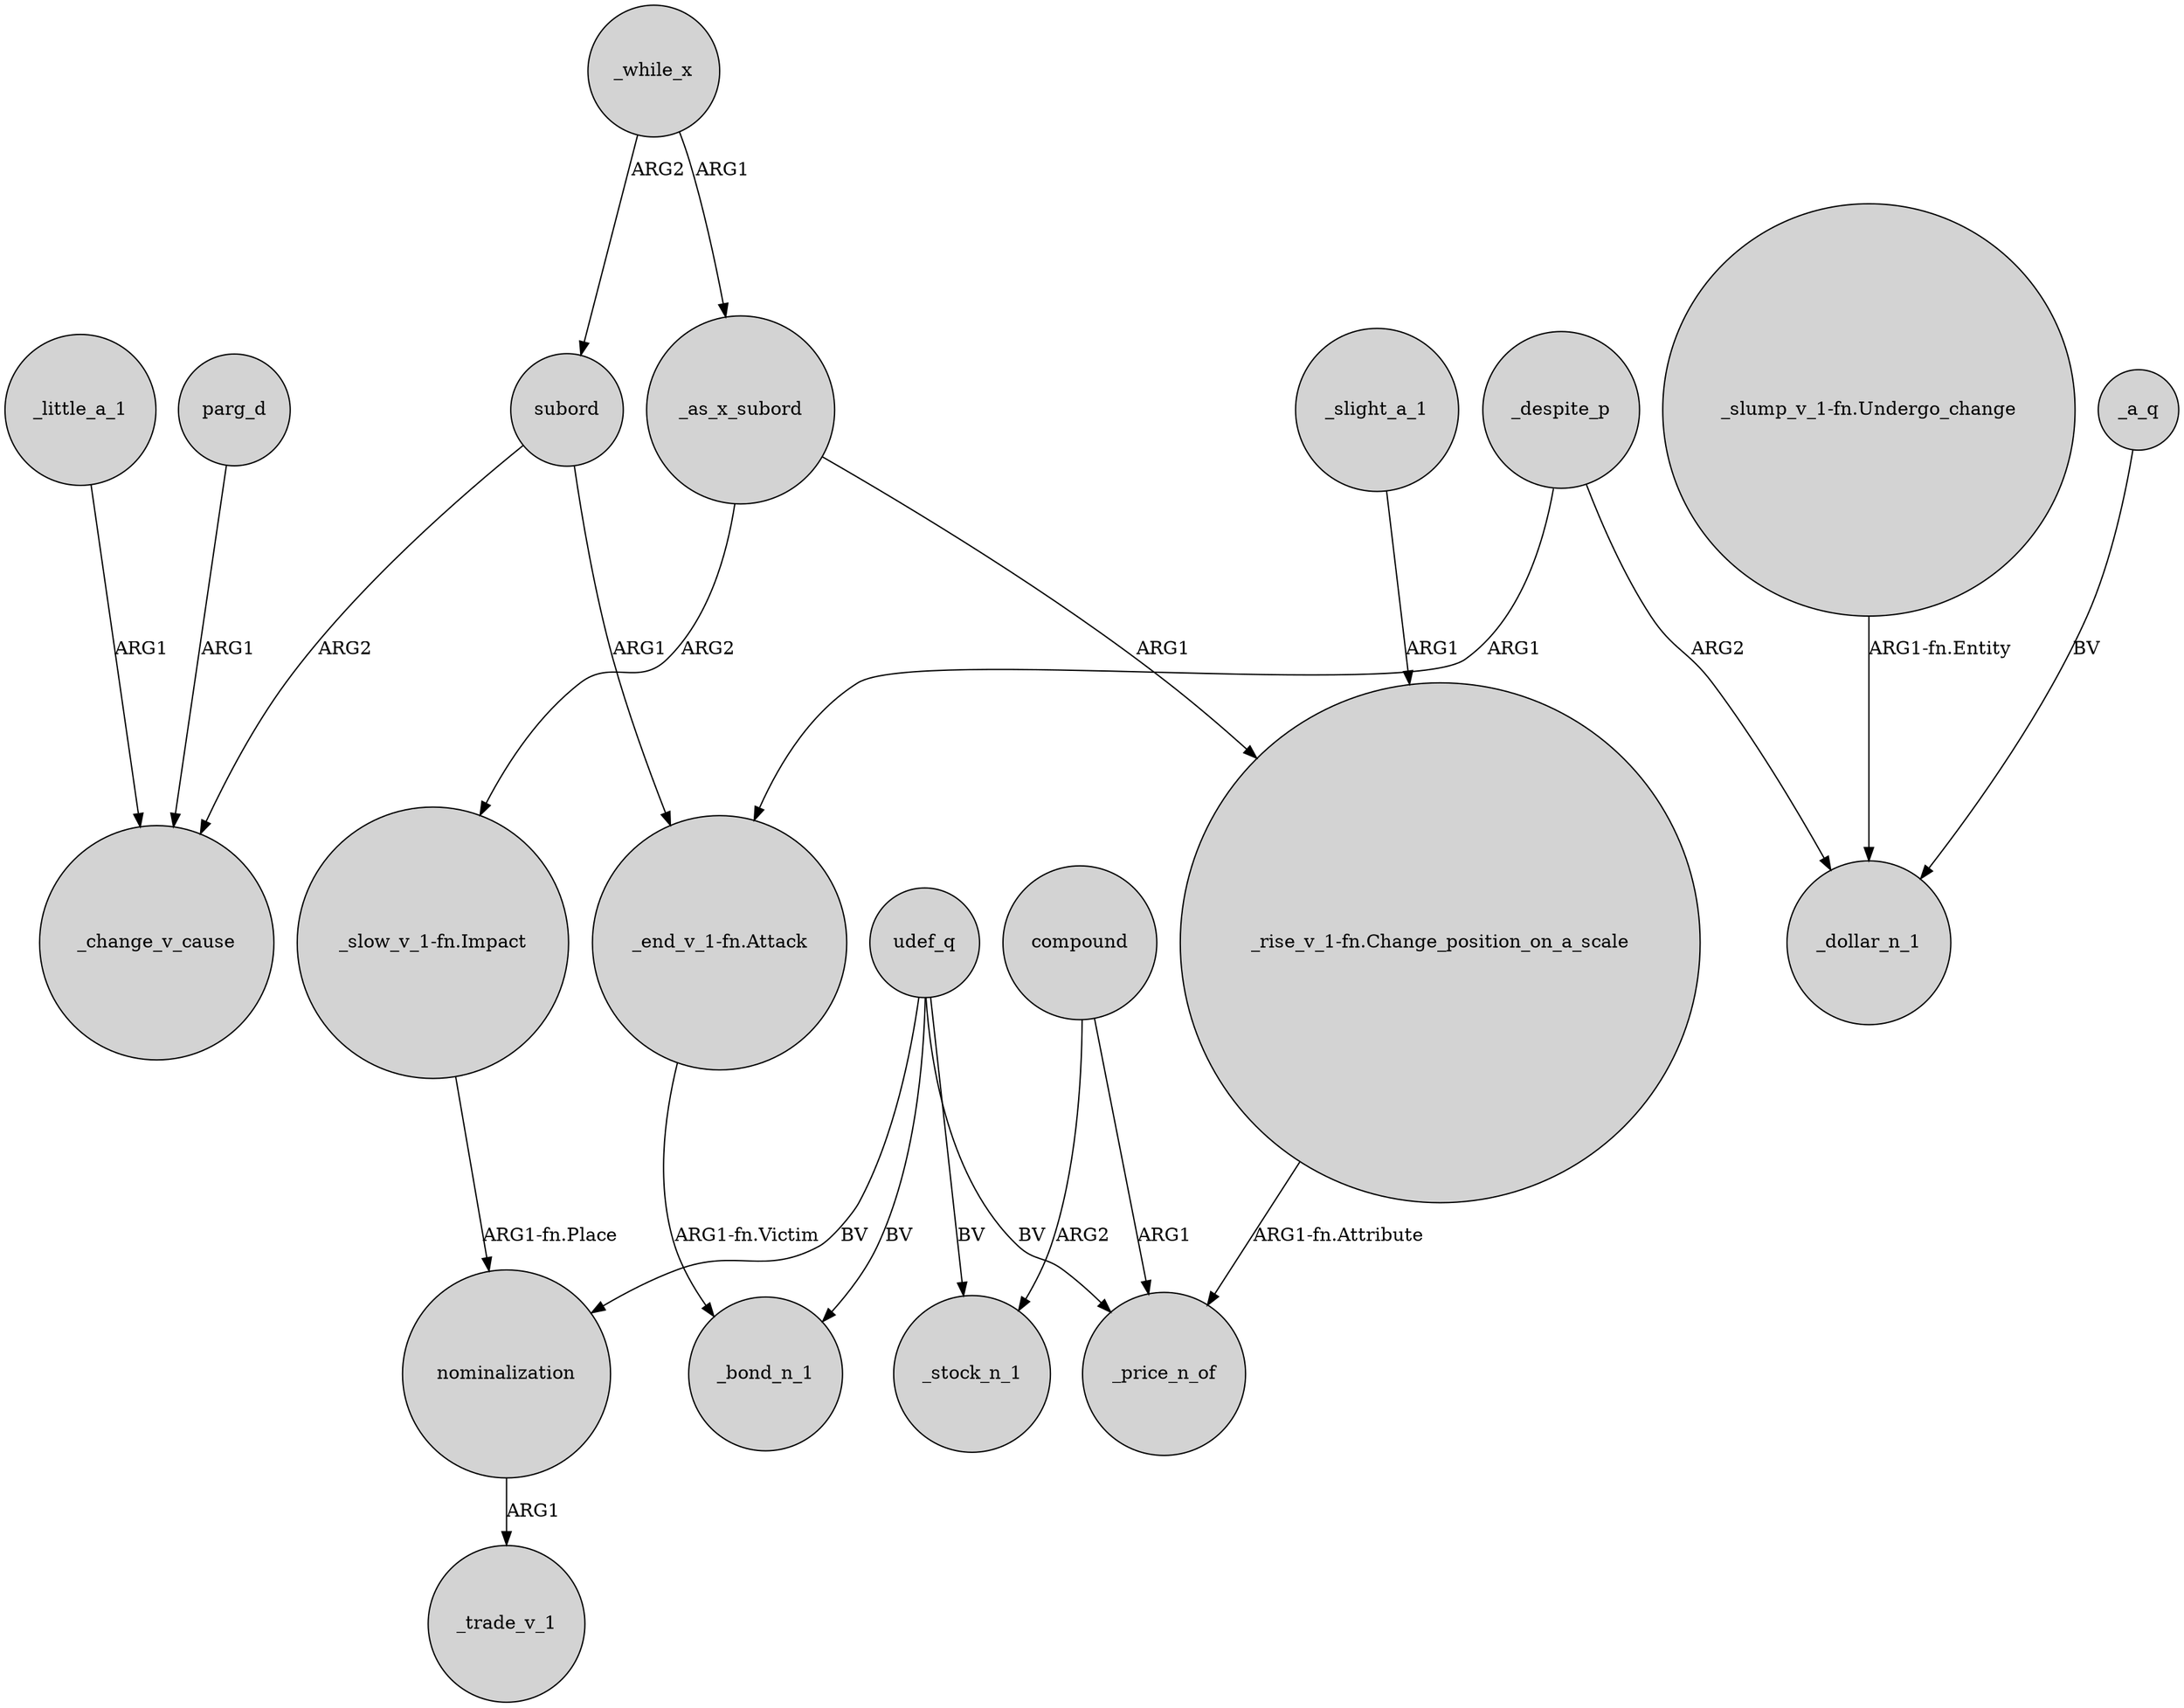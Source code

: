 digraph {
	node [shape=circle style=filled]
	subord -> _change_v_cause [label=ARG2]
	_as_x_subord -> "_rise_v_1-fn.Change_position_on_a_scale" [label=ARG1]
	_a_q -> _dollar_n_1 [label=BV]
	udef_q -> _bond_n_1 [label=BV]
	_while_x -> subord [label=ARG2]
	_little_a_1 -> _change_v_cause [label=ARG1]
	udef_q -> _price_n_of [label=BV]
	udef_q -> nominalization [label=BV]
	"_slump_v_1-fn.Undergo_change" -> _dollar_n_1 [label="ARG1-fn.Entity"]
	"_end_v_1-fn.Attack" -> _bond_n_1 [label="ARG1-fn.Victim"]
	"_rise_v_1-fn.Change_position_on_a_scale" -> _price_n_of [label="ARG1-fn.Attribute"]
	udef_q -> _stock_n_1 [label=BV]
	"_slow_v_1-fn.Impact" -> nominalization [label="ARG1-fn.Place"]
	_while_x -> _as_x_subord [label=ARG1]
	_despite_p -> "_end_v_1-fn.Attack" [label=ARG1]
	subord -> "_end_v_1-fn.Attack" [label=ARG1]
	_slight_a_1 -> "_rise_v_1-fn.Change_position_on_a_scale" [label=ARG1]
	compound -> _stock_n_1 [label=ARG2]
	parg_d -> _change_v_cause [label=ARG1]
	_despite_p -> _dollar_n_1 [label=ARG2]
	compound -> _price_n_of [label=ARG1]
	_as_x_subord -> "_slow_v_1-fn.Impact" [label=ARG2]
	nominalization -> _trade_v_1 [label=ARG1]
}
